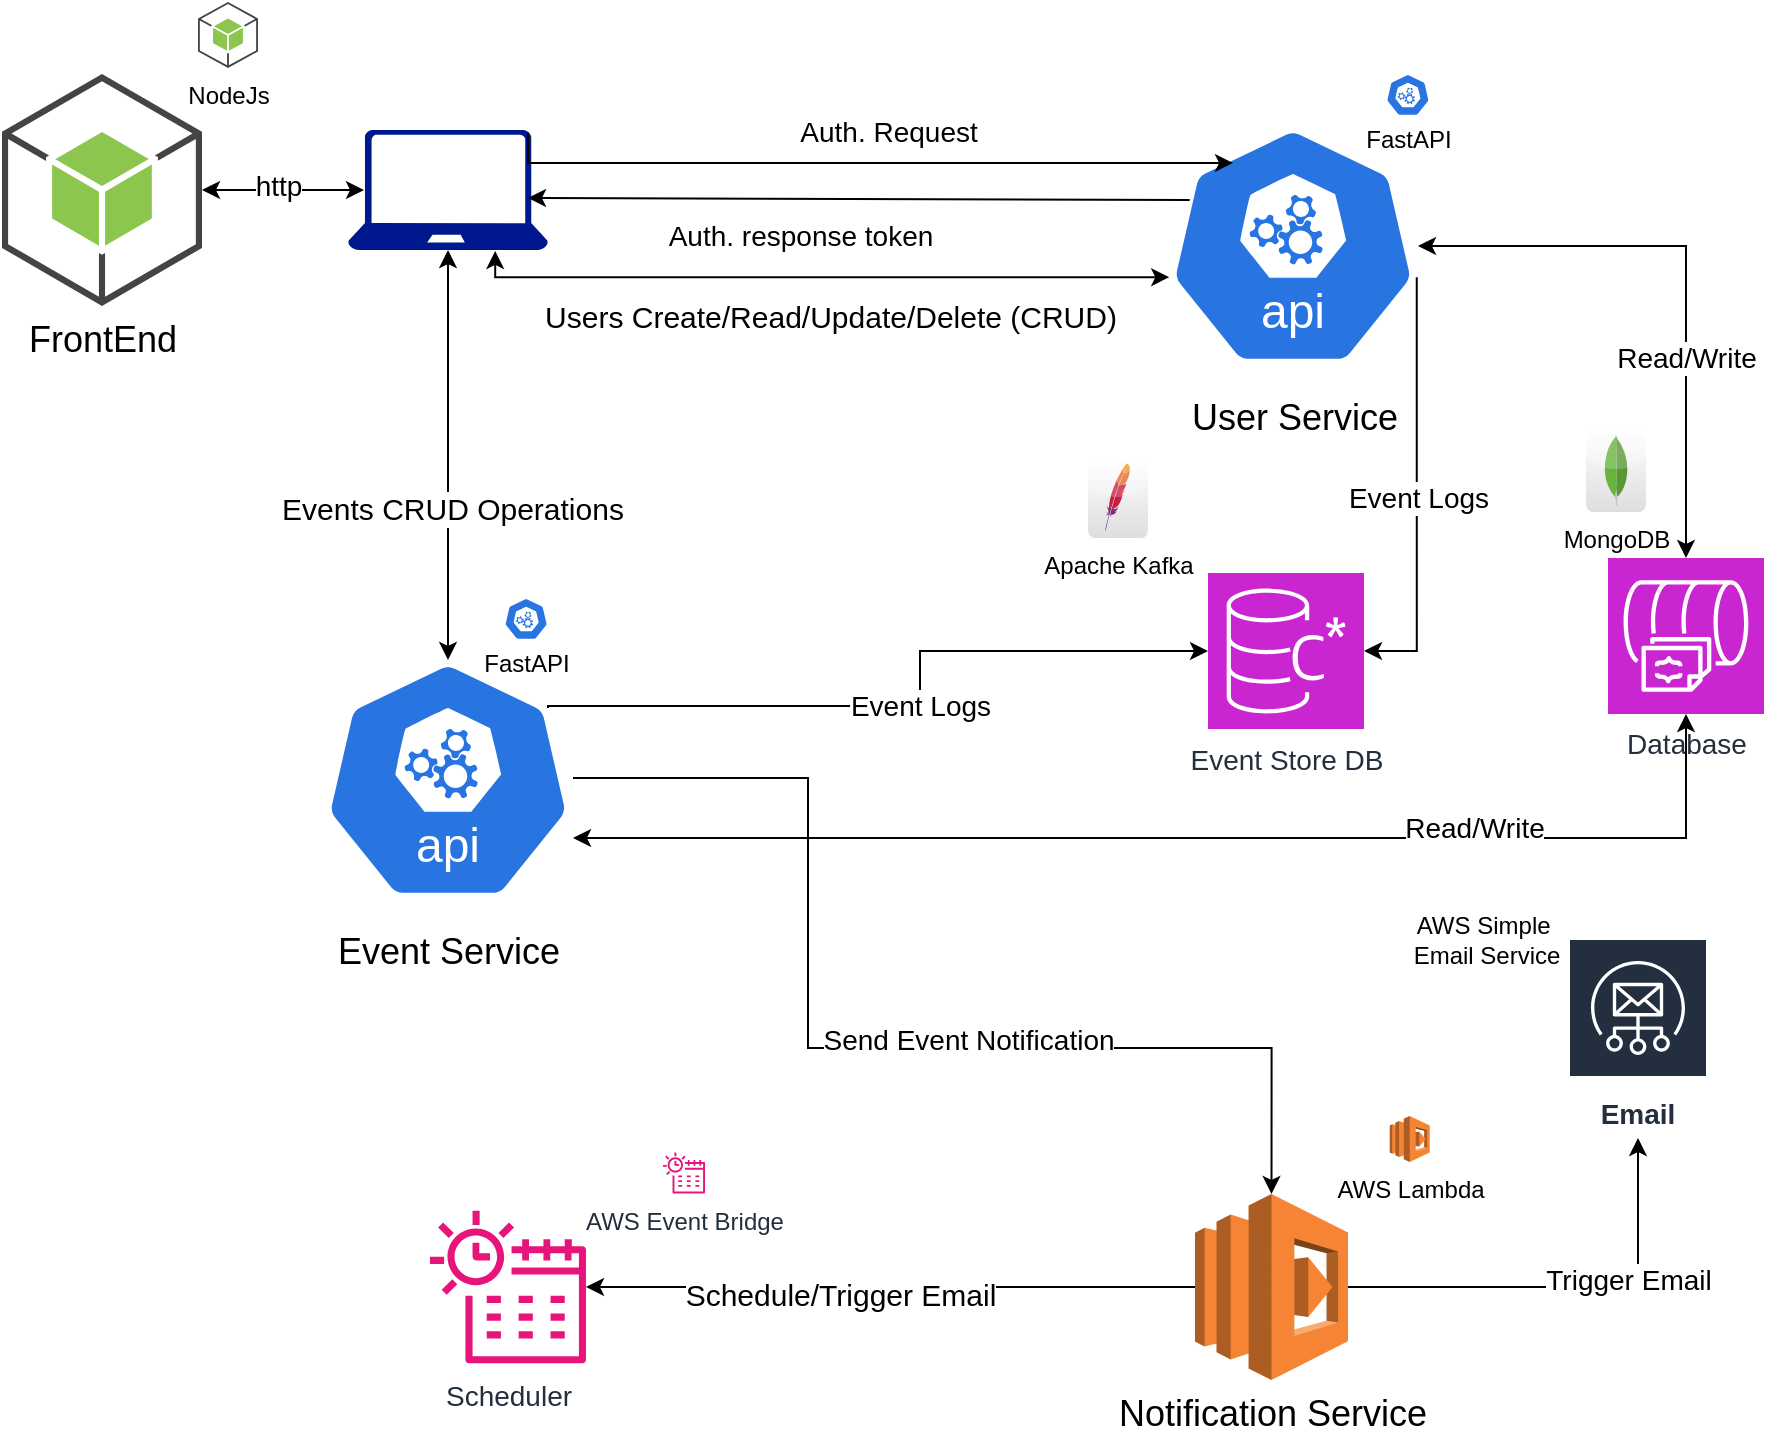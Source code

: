 <mxfile version="24.0.6" type="github">
  <diagram id="Ht1M8jgEwFfnCIfOTk4-" name="Page-1">
    <mxGraphModel dx="1340" dy="1769" grid="1" gridSize="10" guides="1" tooltips="1" connect="1" arrows="1" fold="1" page="1" pageScale="1" pageWidth="1169" pageHeight="827" math="0" shadow="0">
      <root>
        <mxCell id="0" />
        <mxCell id="1" parent="0" />
        <mxCell id="yaOFRfnHvdeHHMXGzQVh-5" value="&lt;font style=&quot;font-size: 12px;&quot;&gt;MongoDB&lt;/font&gt;" style="dashed=0;outlineConnect=0;html=1;align=center;labelPosition=center;verticalLabelPosition=bottom;verticalAlign=top;shape=mxgraph.webicons.mongodb;gradientColor=#DFDEDE" parent="1" vertex="1">
          <mxGeometry x="932" y="-547" width="30" height="42" as="geometry" />
        </mxCell>
        <mxCell id="yaOFRfnHvdeHHMXGzQVh-6" value="&lt;font style=&quot;font-size: 14px;&quot;&gt;Database&lt;/font&gt;" style="sketch=0;points=[[0,0,0],[0.25,0,0],[0.5,0,0],[0.75,0,0],[1,0,0],[0,1,0],[0.25,1,0],[0.5,1,0],[0.75,1,0],[1,1,0],[0,0.25,0],[0,0.5,0],[0,0.75,0],[1,0.25,0],[1,0.5,0],[1,0.75,0]];outlineConnect=0;fontColor=#232F3E;fillColor=#C925D1;strokeColor=#ffffff;dashed=0;verticalLabelPosition=bottom;verticalAlign=top;align=center;html=1;fontSize=12;fontStyle=0;aspect=fixed;shape=mxgraph.aws4.resourceIcon;resIcon=mxgraph.aws4.documentdb_with_mongodb_compatibility;direction=south;" parent="1" vertex="1">
          <mxGeometry x="943" y="-482" width="78" height="78" as="geometry" />
        </mxCell>
        <mxCell id="yaOFRfnHvdeHHMXGzQVh-36" style="edgeStyle=orthogonalEdgeStyle;rounded=0;orthogonalLoop=1;jettySize=auto;html=1;startArrow=classic;startFill=1;" parent="1" source="yaOFRfnHvdeHHMXGzQVh-7" target="yaOFRfnHvdeHHMXGzQVh-6" edge="1">
          <mxGeometry relative="1" as="geometry" />
        </mxCell>
        <mxCell id="yaOFRfnHvdeHHMXGzQVh-62" value="&lt;font style=&quot;font-size: 14px;&quot;&gt;Read/Write&lt;/font&gt;" style="edgeLabel;html=1;align=center;verticalAlign=middle;resizable=0;points=[];" parent="yaOFRfnHvdeHHMXGzQVh-36" vertex="1" connectable="0">
          <mxGeometry x="0.567" y="4" relative="1" as="geometry">
            <mxPoint x="-4" y="-37" as="offset" />
          </mxGeometry>
        </mxCell>
        <mxCell id="yaOFRfnHvdeHHMXGzQVh-7" value="&lt;div style=&quot;font-size: 18px;&quot;&gt;&lt;font style=&quot;font-size: 18px;&quot;&gt;&lt;br&gt;&lt;/font&gt;&lt;/div&gt;&lt;div style=&quot;font-size: 18px;&quot;&gt;&lt;font style=&quot;font-size: 18px;&quot;&gt;&lt;br&gt;&lt;/font&gt;&lt;/div&gt;&lt;div style=&quot;font-size: 18px;&quot;&gt;&lt;font style=&quot;font-size: 18px;&quot;&gt;&lt;br&gt;&lt;/font&gt;&lt;/div&gt;&lt;div style=&quot;font-size: 18px;&quot;&gt;&lt;font style=&quot;font-size: 18px;&quot;&gt;&lt;br&gt;&lt;/font&gt;&lt;/div&gt;&lt;div style=&quot;font-size: 18px;&quot;&gt;&lt;font style=&quot;font-size: 18px;&quot;&gt;&lt;br&gt;&lt;/font&gt;&lt;/div&gt;&lt;div style=&quot;font-size: 18px;&quot;&gt;&lt;span style=&quot;background-color: initial;&quot;&gt;&lt;br&gt;&lt;/span&gt;&lt;/div&gt;&lt;div style=&quot;font-size: 18px;&quot;&gt;&lt;span style=&quot;background-color: initial;&quot;&gt;&lt;br&gt;&lt;/span&gt;&lt;/div&gt;&lt;div style=&quot;font-size: 18px;&quot;&gt;&lt;span style=&quot;background-color: initial;&quot;&gt;&lt;br&gt;&lt;/span&gt;&lt;/div&gt;&lt;div style=&quot;font-size: 18px;&quot;&gt;&lt;span style=&quot;background-color: initial;&quot;&gt;User Service&lt;/span&gt;&lt;br&gt;&lt;/div&gt;" style="aspect=fixed;sketch=0;html=1;dashed=0;whitespace=wrap;fillColor=#2875E2;strokeColor=#ffffff;points=[[0.005,0.63,0],[0.1,0.2,0],[0.9,0.2,0],[0.5,0,0],[0.995,0.63,0],[0.72,0.99,0],[0.5,1,0],[0.28,0.99,0]];shape=mxgraph.kubernetes.icon2;kubernetesLabel=1;prIcon=api" parent="1" vertex="1">
          <mxGeometry x="723" y="-698" width="125" height="120" as="geometry" />
        </mxCell>
        <mxCell id="OTSbnzIJWCMkzen8IBO5-1" value="" style="edgeStyle=orthogonalEdgeStyle;rounded=0;orthogonalLoop=1;jettySize=auto;html=1;startArrow=classic;startFill=1;exitX=0.08;exitY=0.5;exitDx=0;exitDy=0;exitPerimeter=0;" edge="1" parent="1" source="yaOFRfnHvdeHHMXGzQVh-8" target="yaOFRfnHvdeHHMXGzQVh-13">
          <mxGeometry relative="1" as="geometry" />
        </mxCell>
        <mxCell id="OTSbnzIJWCMkzen8IBO5-2" value="&lt;font style=&quot;font-size: 14px;&quot;&gt;http&lt;/font&gt;" style="edgeLabel;html=1;align=center;verticalAlign=middle;resizable=0;points=[];" vertex="1" connectable="0" parent="OTSbnzIJWCMkzen8IBO5-1">
          <mxGeometry x="0.07" y="-2" relative="1" as="geometry">
            <mxPoint as="offset" />
          </mxGeometry>
        </mxCell>
        <mxCell id="yaOFRfnHvdeHHMXGzQVh-8" value="" style="sketch=0;aspect=fixed;pointerEvents=1;shadow=0;dashed=0;html=1;strokeColor=none;labelPosition=center;verticalLabelPosition=bottom;verticalAlign=top;align=center;fillColor=#00188D;shape=mxgraph.azure.laptop" parent="1" vertex="1">
          <mxGeometry x="313" y="-696" width="100" height="60" as="geometry" />
        </mxCell>
        <mxCell id="yaOFRfnHvdeHHMXGzQVh-13" value="&lt;font style=&quot;font-size: 18px;&quot;&gt;FrontEnd&lt;/font&gt;" style="outlineConnect=0;dashed=0;verticalLabelPosition=bottom;verticalAlign=top;align=center;html=1;shape=mxgraph.aws3.android;fillColor=#8CC64F;gradientColor=none;" parent="1" vertex="1">
          <mxGeometry x="140" y="-724" width="100" height="116" as="geometry" />
        </mxCell>
        <mxCell id="yaOFRfnHvdeHHMXGzQVh-30" value="&lt;font style=&quot;font-size: 12px;&quot;&gt;NodeJs&lt;/font&gt;" style="outlineConnect=0;dashed=0;verticalLabelPosition=bottom;verticalAlign=top;align=center;html=1;shape=mxgraph.aws3.android;fillColor=#8CC64F;gradientColor=none;" parent="1" vertex="1">
          <mxGeometry x="238" y="-760" width="30" height="33" as="geometry" />
        </mxCell>
        <mxCell id="yaOFRfnHvdeHHMXGzQVh-34" value="&lt;font style=&quot;font-size: 14px;&quot;&gt;Event Store DB&lt;/font&gt;" style="sketch=0;points=[[0,0,0],[0.25,0,0],[0.5,0,0],[0.75,0,0],[1,0,0],[0,1,0],[0.25,1,0],[0.5,1,0],[0.75,1,0],[1,1,0],[0,0.25,0],[0,0.5,0],[0,0.75,0],[1,0.25,0],[1,0.5,0],[1,0.75,0]];outlineConnect=0;fontColor=#232F3E;fillColor=#C925D1;strokeColor=#ffffff;dashed=0;verticalLabelPosition=bottom;verticalAlign=top;align=center;html=1;fontSize=12;fontStyle=0;aspect=fixed;shape=mxgraph.aws4.resourceIcon;resIcon=mxgraph.aws4.keyspaces;" parent="1" vertex="1">
          <mxGeometry x="743" y="-474.5" width="78" height="78" as="geometry" />
        </mxCell>
        <mxCell id="yaOFRfnHvdeHHMXGzQVh-35" value="&lt;font style=&quot;font-size: 12px;&quot;&gt;Apache Kafka&lt;/font&gt;" style="dashed=0;outlineConnect=0;html=1;align=center;labelPosition=center;verticalLabelPosition=bottom;verticalAlign=top;shape=mxgraph.webicons.apache;gradientColor=#DFDEDE" parent="1" vertex="1">
          <mxGeometry x="683" y="-532" width="30" height="40" as="geometry" />
        </mxCell>
        <mxCell id="yaOFRfnHvdeHHMXGzQVh-43" style="edgeStyle=orthogonalEdgeStyle;rounded=0;orthogonalLoop=1;jettySize=auto;html=1;strokeColor=none;startArrow=classic;startFill=1;" parent="1" source="yaOFRfnHvdeHHMXGzQVh-40" target="yaOFRfnHvdeHHMXGzQVh-34" edge="1">
          <mxGeometry relative="1" as="geometry" />
        </mxCell>
        <mxCell id="yaOFRfnHvdeHHMXGzQVh-55" style="edgeStyle=orthogonalEdgeStyle;rounded=0;orthogonalLoop=1;jettySize=auto;html=1;entryX=0.5;entryY=0;entryDx=0;entryDy=0;entryPerimeter=0;" parent="1" source="yaOFRfnHvdeHHMXGzQVh-40" target="yaOFRfnHvdeHHMXGzQVh-49" edge="1">
          <mxGeometry relative="1" as="geometry">
            <Array as="points">
              <mxPoint x="543" y="-372" />
              <mxPoint x="543" y="-237" />
              <mxPoint x="775" y="-237" />
            </Array>
          </mxGeometry>
        </mxCell>
        <mxCell id="yaOFRfnHvdeHHMXGzQVh-93" value="&lt;font style=&quot;font-size: 14px;&quot;&gt;Send Event Notification&lt;/font&gt;" style="edgeLabel;html=1;align=center;verticalAlign=middle;resizable=0;points=[];" parent="yaOFRfnHvdeHHMXGzQVh-55" vertex="1" connectable="0">
          <mxGeometry x="0.193" y="4" relative="1" as="geometry">
            <mxPoint as="offset" />
          </mxGeometry>
        </mxCell>
        <mxCell id="yaOFRfnHvdeHHMXGzQVh-40" value="&lt;div style=&quot;font-size: 18px;&quot;&gt;&lt;br&gt;&lt;/div&gt;&lt;div style=&quot;font-size: 18px;&quot;&gt;&lt;br&gt;&lt;/div&gt;&lt;div style=&quot;font-size: 18px;&quot;&gt;&lt;br&gt;&lt;/div&gt;&lt;div style=&quot;font-size: 18px;&quot;&gt;&lt;br&gt;&lt;/div&gt;&lt;div style=&quot;font-size: 18px;&quot;&gt;&lt;br&gt;&lt;/div&gt;&lt;div style=&quot;font-size: 18px;&quot;&gt;&lt;br&gt;&lt;/div&gt;&lt;div style=&quot;font-size: 18px;&quot;&gt;&lt;br&gt;&lt;/div&gt;&lt;div style=&quot;font-size: 18px;&quot;&gt;&lt;br&gt;&lt;/div&gt;&lt;div style=&quot;font-size: 18px;&quot;&gt;Event Service&lt;/div&gt;" style="aspect=fixed;sketch=0;html=1;dashed=0;whitespace=wrap;fillColor=#2875E2;strokeColor=#ffffff;points=[[0.005,0.63,0],[0.1,0.2,0],[0.9,0.2,0],[0.5,0,0],[0.995,0.63,0],[0.72,0.99,0],[0.5,1,0],[0.28,0.99,0]];shape=mxgraph.kubernetes.icon2;kubernetesLabel=1;prIcon=api" parent="1" vertex="1">
          <mxGeometry x="300.5" y="-431" width="125" height="120" as="geometry" />
        </mxCell>
        <mxCell id="yaOFRfnHvdeHHMXGzQVh-44" style="edgeStyle=orthogonalEdgeStyle;rounded=0;orthogonalLoop=1;jettySize=auto;html=1;entryX=1;entryY=0.5;entryDx=0;entryDy=0;entryPerimeter=0;startArrow=classic;startFill=1;" parent="1" source="yaOFRfnHvdeHHMXGzQVh-40" target="yaOFRfnHvdeHHMXGzQVh-6" edge="1">
          <mxGeometry relative="1" as="geometry">
            <Array as="points">
              <mxPoint x="982" y="-342" />
            </Array>
          </mxGeometry>
        </mxCell>
        <mxCell id="yaOFRfnHvdeHHMXGzQVh-61" value="&lt;font style=&quot;font-size: 14px;&quot;&gt;Read/Write&lt;/font&gt;" style="edgeLabel;html=1;align=center;verticalAlign=middle;resizable=0;points=[];" parent="yaOFRfnHvdeHHMXGzQVh-44" vertex="1" connectable="0">
          <mxGeometry x="0.456" y="4" relative="1" as="geometry">
            <mxPoint y="-1" as="offset" />
          </mxGeometry>
        </mxCell>
        <mxCell id="yaOFRfnHvdeHHMXGzQVh-48" value="&lt;font style=&quot;font-size: 12px;&quot;&gt;AWS Lambda&lt;/font&gt;" style="outlineConnect=0;dashed=0;verticalLabelPosition=bottom;verticalAlign=top;align=center;html=1;shape=mxgraph.aws3.lambda;fillColor=#F58534;gradientColor=none;" parent="1" vertex="1">
          <mxGeometry x="833.88" y="-203" width="20" height="23" as="geometry" />
        </mxCell>
        <mxCell id="yaOFRfnHvdeHHMXGzQVh-59" style="edgeStyle=orthogonalEdgeStyle;rounded=0;orthogonalLoop=1;jettySize=auto;html=1;" parent="1" source="yaOFRfnHvdeHHMXGzQVh-49" target="yaOFRfnHvdeHHMXGzQVh-51" edge="1">
          <mxGeometry relative="1" as="geometry">
            <mxPoint x="958" y="-234" as="targetPoint" />
          </mxGeometry>
        </mxCell>
        <mxCell id="yaOFRfnHvdeHHMXGzQVh-60" value="&lt;font style=&quot;font-size: 14px;&quot;&gt;Trigger Email&lt;/font&gt;" style="edgeLabel;html=1;align=center;verticalAlign=middle;resizable=0;points=[];" parent="yaOFRfnHvdeHHMXGzQVh-59" vertex="1" connectable="0">
          <mxGeometry x="0.271" y="4" relative="1" as="geometry">
            <mxPoint as="offset" />
          </mxGeometry>
        </mxCell>
        <mxCell id="yaOFRfnHvdeHHMXGzQVh-66" style="edgeStyle=orthogonalEdgeStyle;rounded=0;orthogonalLoop=1;jettySize=auto;html=1;startArrow=none;startFill=0;" parent="1" source="yaOFRfnHvdeHHMXGzQVh-49" target="yaOFRfnHvdeHHMXGzQVh-52" edge="1">
          <mxGeometry relative="1" as="geometry">
            <Array as="points">
              <mxPoint x="483" y="-117" />
              <mxPoint x="483" y="-117" />
            </Array>
          </mxGeometry>
        </mxCell>
        <mxCell id="yaOFRfnHvdeHHMXGzQVh-67" value="&lt;font style=&quot;font-size: 15px;&quot;&gt;Schedule/Trigger Email&lt;/font&gt;" style="edgeLabel;html=1;align=center;verticalAlign=middle;resizable=0;points=[];" parent="yaOFRfnHvdeHHMXGzQVh-66" vertex="1" connectable="0">
          <mxGeometry x="0.17" y="3" relative="1" as="geometry">
            <mxPoint as="offset" />
          </mxGeometry>
        </mxCell>
        <mxCell id="yaOFRfnHvdeHHMXGzQVh-49" value="&lt;font style=&quot;font-size: 18px;&quot;&gt;Notification Service&lt;/font&gt;" style="outlineConnect=0;dashed=0;verticalLabelPosition=bottom;verticalAlign=top;align=center;html=1;shape=mxgraph.aws3.lambda;fillColor=#F58534;gradientColor=none;" parent="1" vertex="1">
          <mxGeometry x="736.5" y="-164" width="76.5" height="93" as="geometry" />
        </mxCell>
        <mxCell id="yaOFRfnHvdeHHMXGzQVh-51" value="&lt;div&gt;&lt;font style=&quot;font-size: 14px;&quot;&gt;Email&lt;/font&gt;&lt;/div&gt;" style="sketch=0;outlineConnect=0;fontColor=#232F3E;gradientColor=none;strokeColor=#ffffff;fillColor=#232F3E;dashed=0;verticalLabelPosition=middle;verticalAlign=bottom;align=center;html=1;whiteSpace=wrap;fontSize=10;fontStyle=1;spacing=3;shape=mxgraph.aws4.productIcon;prIcon=mxgraph.aws4.simple_email_service;" parent="1" vertex="1">
          <mxGeometry x="923" y="-292" width="70" height="100" as="geometry" />
        </mxCell>
        <mxCell id="yaOFRfnHvdeHHMXGzQVh-52" value="&lt;font style=&quot;font-size: 14px;&quot;&gt;Scheduler&lt;/font&gt;" style="sketch=0;outlineConnect=0;fontColor=#232F3E;gradientColor=none;fillColor=#E7157B;strokeColor=none;dashed=0;verticalLabelPosition=bottom;verticalAlign=top;align=center;html=1;fontSize=12;fontStyle=0;aspect=fixed;pointerEvents=1;shape=mxgraph.aws4.eventbridge_scheduler;" parent="1" vertex="1">
          <mxGeometry x="354" y="-156.5" width="78" height="78" as="geometry" />
        </mxCell>
        <mxCell id="yaOFRfnHvdeHHMXGzQVh-57" value="&lt;font style=&quot;font-size: 12px;&quot;&gt;AWS Simple&amp;nbsp;&lt;/font&gt;&lt;div style=&quot;&quot;&gt;&lt;font style=&quot;font-size: 12px;&quot;&gt;Email Service&lt;/font&gt;&lt;/div&gt;" style="text;html=1;align=center;verticalAlign=middle;resizable=0;points=[];autosize=1;strokeColor=none;fillColor=none;" parent="1" vertex="1">
          <mxGeometry x="832" y="-311" width="100" height="40" as="geometry" />
        </mxCell>
        <mxCell id="yaOFRfnHvdeHHMXGzQVh-72" value="&lt;font style=&quot;font-size: 12px;&quot;&gt;AWS Event Bridge&lt;/font&gt;" style="sketch=0;outlineConnect=0;fontColor=#232F3E;gradientColor=none;fillColor=#E7157B;strokeColor=none;dashed=0;verticalLabelPosition=bottom;verticalAlign=top;align=center;html=1;fontSize=12;fontStyle=0;aspect=fixed;pointerEvents=1;shape=mxgraph.aws4.eventbridge_scheduler;" parent="1" vertex="1">
          <mxGeometry x="470.5" y="-185" width="21" height="21" as="geometry" />
        </mxCell>
        <mxCell id="yaOFRfnHvdeHHMXGzQVh-75" style="edgeStyle=orthogonalEdgeStyle;rounded=0;orthogonalLoop=1;jettySize=auto;html=1;entryX=0.005;entryY=0.63;entryDx=0;entryDy=0;entryPerimeter=0;startArrow=classic;startFill=1;exitX=0.736;exitY=1.008;exitDx=0;exitDy=0;exitPerimeter=0;" parent="1" source="yaOFRfnHvdeHHMXGzQVh-8" target="yaOFRfnHvdeHHMXGzQVh-7" edge="1">
          <mxGeometry relative="1" as="geometry">
            <mxPoint x="363" y="-592" as="sourcePoint" />
            <mxPoint x="613" y="-502" as="targetPoint" />
            <Array as="points">
              <mxPoint x="387" y="-622" />
            </Array>
          </mxGeometry>
        </mxCell>
        <mxCell id="yaOFRfnHvdeHHMXGzQVh-76" value="&lt;font style=&quot;font-size: 15px;&quot;&gt;Users Create/Read/Update/Delete (CRUD)&lt;/font&gt;" style="edgeLabel;html=1;align=center;verticalAlign=middle;resizable=0;points=[];" parent="yaOFRfnHvdeHHMXGzQVh-75" vertex="1" connectable="0">
          <mxGeometry x="0.314" relative="1" as="geometry">
            <mxPoint x="-50" y="19" as="offset" />
          </mxGeometry>
        </mxCell>
        <mxCell id="yaOFRfnHvdeHHMXGzQVh-80" value="&lt;div style=&quot;&quot;&gt;&lt;font style=&quot;font-size: 12px;&quot;&gt;&lt;br&gt;&lt;/font&gt;&lt;/div&gt;&lt;div style=&quot;&quot;&gt;&lt;font style=&quot;font-size: 12px;&quot;&gt;&lt;br&gt;&lt;/font&gt;&lt;/div&gt;&lt;font style=&quot;font-size: 12px;&quot;&gt;&lt;div style=&quot;&quot;&gt;&lt;font style=&quot;font-size: 12px;&quot;&gt;&lt;br&gt;&lt;/font&gt;&lt;/div&gt;&lt;div style=&quot;&quot;&gt;&lt;span style=&quot;background-color: initial;&quot;&gt;&lt;font style=&quot;font-size: 12px;&quot;&gt;FastAPI&lt;/font&gt;&lt;/span&gt;&lt;br&gt;&lt;/div&gt;&lt;/font&gt;" style="aspect=fixed;sketch=0;html=1;dashed=0;whitespace=wrap;fillColor=#2875E2;strokeColor=#ffffff;points=[[0.005,0.63,0],[0.1,0.2,0],[0.9,0.2,0],[0.5,0,0],[0.995,0.63,0],[0.72,0.99,0],[0.5,1,0],[0.28,0.99,0]];shape=mxgraph.kubernetes.icon2;prIcon=api" parent="1" vertex="1">
          <mxGeometry x="391.12" y="-462" width="21.88" height="21" as="geometry" />
        </mxCell>
        <mxCell id="yaOFRfnHvdeHHMXGzQVh-85" value="&lt;div style=&quot;&quot;&gt;&lt;font style=&quot;font-size: 12px;&quot;&gt;&lt;br&gt;&lt;/font&gt;&lt;/div&gt;&lt;div style=&quot;&quot;&gt;&lt;font style=&quot;font-size: 12px;&quot;&gt;&lt;br&gt;&lt;/font&gt;&lt;/div&gt;&lt;font style=&quot;font-size: 12px;&quot;&gt;&lt;div style=&quot;&quot;&gt;&lt;font style=&quot;font-size: 12px;&quot;&gt;&lt;br&gt;&lt;/font&gt;&lt;/div&gt;&lt;div style=&quot;&quot;&gt;&lt;span style=&quot;background-color: initial;&quot;&gt;&lt;font style=&quot;font-size: 12px;&quot;&gt;FastAPI&lt;/font&gt;&lt;/span&gt;&lt;br&gt;&lt;/div&gt;&lt;/font&gt;" style="aspect=fixed;sketch=0;html=1;dashed=0;whitespace=wrap;fillColor=#2875E2;strokeColor=#ffffff;points=[[0.005,0.63,0],[0.1,0.2,0],[0.9,0.2,0],[0.5,0,0],[0.995,0.63,0],[0.72,0.99,0],[0.5,1,0],[0.28,0.99,0]];shape=mxgraph.kubernetes.icon2;prIcon=api" parent="1" vertex="1">
          <mxGeometry x="832" y="-724" width="21.88" height="21" as="geometry" />
        </mxCell>
        <mxCell id="yaOFRfnHvdeHHMXGzQVh-89" style="edgeStyle=orthogonalEdgeStyle;rounded=0;orthogonalLoop=1;jettySize=auto;html=1;entryX=0.9;entryY=0.2;entryDx=0;entryDy=0;entryPerimeter=0;startArrow=classic;startFill=1;exitX=0;exitY=0.5;exitDx=0;exitDy=0;exitPerimeter=0;endArrow=none;endFill=0;" parent="1" source="yaOFRfnHvdeHHMXGzQVh-34" target="yaOFRfnHvdeHHMXGzQVh-40" edge="1">
          <mxGeometry relative="1" as="geometry">
            <mxPoint x="733" y="-432" as="sourcePoint" />
            <mxPoint x="629" y="-391" as="targetPoint" />
            <Array as="points">
              <mxPoint x="599" y="-435" />
              <mxPoint x="599" y="-408" />
            </Array>
          </mxGeometry>
        </mxCell>
        <mxCell id="yaOFRfnHvdeHHMXGzQVh-90" value="&lt;font style=&quot;font-size: 14px;&quot;&gt;Event Logs&lt;/font&gt;" style="edgeLabel;html=1;align=center;verticalAlign=middle;resizable=0;points=[];" parent="yaOFRfnHvdeHHMXGzQVh-89" vertex="1" connectable="0">
          <mxGeometry x="-0.161" y="3" relative="1" as="geometry">
            <mxPoint x="-3" y="21" as="offset" />
          </mxGeometry>
        </mxCell>
        <mxCell id="yaOFRfnHvdeHHMXGzQVh-91" style="edgeStyle=orthogonalEdgeStyle;rounded=0;orthogonalLoop=1;jettySize=auto;html=1;entryX=1;entryY=0.5;entryDx=0;entryDy=0;entryPerimeter=0;startArrow=none;startFill=0;exitX=0.995;exitY=0.63;exitDx=0;exitDy=0;exitPerimeter=0;endArrow=classic;endFill=1;" parent="1" source="yaOFRfnHvdeHHMXGzQVh-7" target="yaOFRfnHvdeHHMXGzQVh-34" edge="1">
          <mxGeometry relative="1" as="geometry">
            <mxPoint x="1273" y="-341" as="sourcePoint" />
            <mxPoint x="973" y="-314" as="targetPoint" />
            <Array as="points">
              <mxPoint x="847" y="-435" />
            </Array>
          </mxGeometry>
        </mxCell>
        <mxCell id="yaOFRfnHvdeHHMXGzQVh-92" value="&lt;font style=&quot;font-size: 14px;&quot;&gt;Event Logs&lt;/font&gt;" style="edgeLabel;html=1;align=center;verticalAlign=middle;resizable=0;points=[];" parent="yaOFRfnHvdeHHMXGzQVh-91" vertex="1" connectable="0">
          <mxGeometry x="-0.161" y="3" relative="1" as="geometry">
            <mxPoint x="-3" y="21" as="offset" />
          </mxGeometry>
        </mxCell>
        <mxCell id="OTSbnzIJWCMkzen8IBO5-7" value="" style="endArrow=classic;html=1;rounded=0;entryX=0.5;entryY=1;entryDx=0;entryDy=0;entryPerimeter=0;exitX=0.5;exitY=0;exitDx=0;exitDy=0;exitPerimeter=0;startArrow=classic;startFill=1;" edge="1" parent="1" source="yaOFRfnHvdeHHMXGzQVh-40" target="yaOFRfnHvdeHHMXGzQVh-8">
          <mxGeometry width="50" height="50" relative="1" as="geometry">
            <mxPoint x="353" y="-412" as="sourcePoint" />
            <mxPoint x="403" y="-462" as="targetPoint" />
          </mxGeometry>
        </mxCell>
        <mxCell id="OTSbnzIJWCMkzen8IBO5-15" value="&lt;font style=&quot;font-size: 15px;&quot;&gt;Events CRUD Operations&lt;/font&gt;" style="edgeLabel;html=1;align=center;verticalAlign=middle;resizable=0;points=[];" vertex="1" connectable="0" parent="OTSbnzIJWCMkzen8IBO5-7">
          <mxGeometry x="-0.246" y="-2" relative="1" as="geometry">
            <mxPoint y="1" as="offset" />
          </mxGeometry>
        </mxCell>
        <mxCell id="OTSbnzIJWCMkzen8IBO5-9" style="edgeStyle=orthogonalEdgeStyle;rounded=0;orthogonalLoop=1;jettySize=auto;html=1;entryX=0.9;entryY=0.02;entryDx=0;entryDy=0;entryPerimeter=0;startArrow=classic;startFill=1;exitX=0;exitY=0.5;exitDx=0;exitDy=0;exitPerimeter=0;endArrow=none;endFill=0;" edge="1" parent="1" target="yaOFRfnHvdeHHMXGzQVh-8">
          <mxGeometry relative="1" as="geometry">
            <mxPoint x="755.5" y="-679.55" as="sourcePoint" />
            <mxPoint x="455.5" y="-652.55" as="targetPoint" />
            <Array as="points">
              <mxPoint x="403" y="-680" />
            </Array>
          </mxGeometry>
        </mxCell>
        <mxCell id="OTSbnzIJWCMkzen8IBO5-10" value="&lt;font style=&quot;font-size: 14px;&quot;&gt;Auth. Request&lt;/font&gt;" style="edgeLabel;html=1;align=center;verticalAlign=middle;resizable=0;points=[];" vertex="1" connectable="0" parent="OTSbnzIJWCMkzen8IBO5-9">
          <mxGeometry x="-0.161" y="3" relative="1" as="geometry">
            <mxPoint x="-18" y="-19" as="offset" />
          </mxGeometry>
        </mxCell>
        <mxCell id="OTSbnzIJWCMkzen8IBO5-13" style="edgeStyle=orthogonalEdgeStyle;rounded=0;orthogonalLoop=1;jettySize=auto;html=1;startArrow=classic;startFill=1;exitX=0;exitY=0.5;exitDx=0;exitDy=0;exitPerimeter=0;endArrow=none;endFill=0;entryX=0.087;entryY=0.308;entryDx=0;entryDy=0;entryPerimeter=0;" edge="1" parent="1" target="yaOFRfnHvdeHHMXGzQVh-7">
          <mxGeometry relative="1" as="geometry">
            <mxPoint x="403" y="-662" as="sourcePoint" />
            <mxPoint x="743" y="-662" as="targetPoint" />
            <Array as="points" />
          </mxGeometry>
        </mxCell>
        <mxCell id="OTSbnzIJWCMkzen8IBO5-14" value="&lt;font style=&quot;font-size: 14px;&quot;&gt;Auth. response token&lt;/font&gt;" style="edgeLabel;html=1;align=center;verticalAlign=middle;resizable=0;points=[];" vertex="1" connectable="0" parent="OTSbnzIJWCMkzen8IBO5-13">
          <mxGeometry x="-0.161" y="3" relative="1" as="geometry">
            <mxPoint x="-3" y="21" as="offset" />
          </mxGeometry>
        </mxCell>
      </root>
    </mxGraphModel>
  </diagram>
</mxfile>
